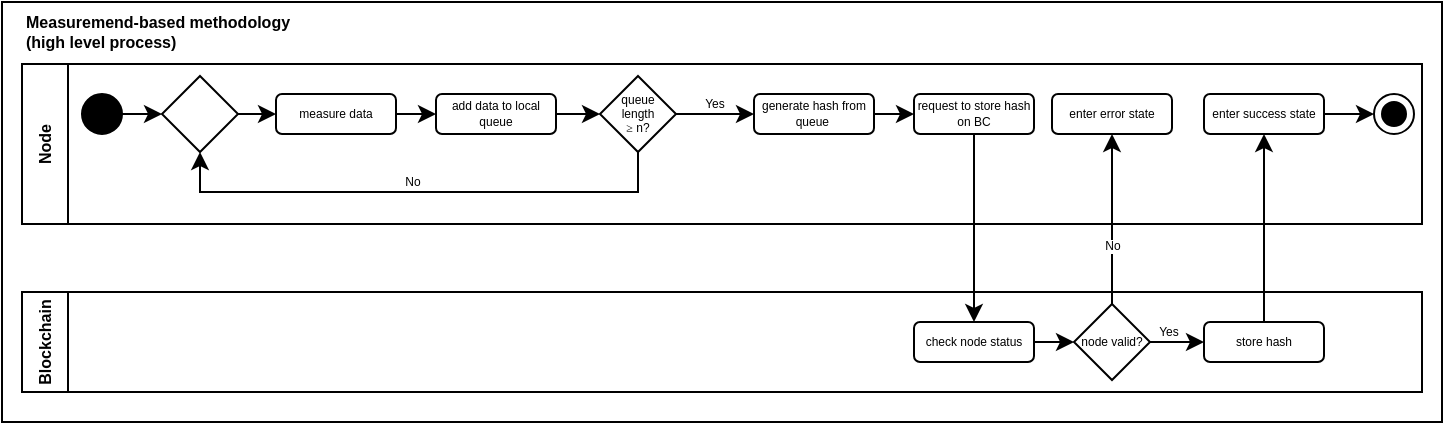 <mxfile version="20.3.0" type="device"><diagram id="8X983Ffqi7RukWH1i5od" name="Page-1"><mxGraphModel dx="1982" dy="755" grid="1" gridSize="10" guides="1" tooltips="1" connect="1" arrows="1" fold="1" page="1" pageScale="1" pageWidth="827" pageHeight="1169" math="0" shadow="0"><root><mxCell id="0"/><mxCell id="1" parent="0"/><mxCell id="0bK7ZS9EGyam1WcEKocu-1" value="" style="rounded=0;whiteSpace=wrap;html=1;" vertex="1" parent="1"><mxGeometry x="-790" y="50" width="720" height="210" as="geometry"/></mxCell><mxCell id="hsBxtO5wb3qLJHRqF10J-2" value="Node" style="swimlane;horizontal=0;fontSize=8;" parent="1" vertex="1"><mxGeometry x="-780" y="81" width="700" height="80" as="geometry"/></mxCell><mxCell id="hsBxtO5wb3qLJHRqF10J-3" style="edgeStyle=orthogonalEdgeStyle;rounded=0;orthogonalLoop=1;jettySize=auto;html=1;exitX=1;exitY=0.5;exitDx=0;exitDy=0;entryX=0;entryY=0.5;entryDx=0;entryDy=0;fontSize=6;fontColor=#000000;" parent="hsBxtO5wb3qLJHRqF10J-2" source="hsBxtO5wb3qLJHRqF10J-4" target="hsBxtO5wb3qLJHRqF10J-21" edge="1"><mxGeometry relative="1" as="geometry"/></mxCell><mxCell id="hsBxtO5wb3qLJHRqF10J-4" value="" style="ellipse;whiteSpace=wrap;html=1;aspect=fixed;fontSize=8;fillColor=#000000;" parent="hsBxtO5wb3qLJHRqF10J-2" vertex="1"><mxGeometry x="30" y="15" width="20" height="20" as="geometry"/></mxCell><mxCell id="hsBxtO5wb3qLJHRqF10J-5" style="edgeStyle=orthogonalEdgeStyle;rounded=0;orthogonalLoop=1;jettySize=auto;html=1;exitX=1;exitY=0.5;exitDx=0;exitDy=0;entryX=0;entryY=0.5;entryDx=0;entryDy=0;fontSize=6;" parent="hsBxtO5wb3qLJHRqF10J-2" source="hsBxtO5wb3qLJHRqF10J-6" target="hsBxtO5wb3qLJHRqF10J-8" edge="1"><mxGeometry relative="1" as="geometry"/></mxCell><mxCell id="hsBxtO5wb3qLJHRqF10J-6" value="measure data" style="rounded=1;whiteSpace=wrap;html=1;fontSize=6;" parent="hsBxtO5wb3qLJHRqF10J-2" vertex="1"><mxGeometry x="127" y="15" width="60" height="20" as="geometry"/></mxCell><mxCell id="hsBxtO5wb3qLJHRqF10J-7" style="edgeStyle=orthogonalEdgeStyle;rounded=0;orthogonalLoop=1;jettySize=auto;html=1;exitX=1;exitY=0.5;exitDx=0;exitDy=0;entryX=0;entryY=0.5;entryDx=0;entryDy=0;fontSize=5;" parent="hsBxtO5wb3qLJHRqF10J-2" source="hsBxtO5wb3qLJHRqF10J-8" target="hsBxtO5wb3qLJHRqF10J-16" edge="1"><mxGeometry relative="1" as="geometry"/></mxCell><mxCell id="hsBxtO5wb3qLJHRqF10J-8" value="add data to local queue" style="rounded=1;whiteSpace=wrap;html=1;fontSize=6;" parent="hsBxtO5wb3qLJHRqF10J-2" vertex="1"><mxGeometry x="207" y="15" width="60" height="20" as="geometry"/></mxCell><mxCell id="hsBxtO5wb3qLJHRqF10J-9" value="enter error state" style="rounded=1;whiteSpace=wrap;html=1;fontSize=6;" parent="hsBxtO5wb3qLJHRqF10J-2" vertex="1"><mxGeometry x="515" y="15" width="60" height="20" as="geometry"/></mxCell><mxCell id="hsBxtO5wb3qLJHRqF10J-10" style="edgeStyle=orthogonalEdgeStyle;rounded=0;orthogonalLoop=1;jettySize=auto;html=1;exitX=1;exitY=0.5;exitDx=0;exitDy=0;entryX=0;entryY=0.5;entryDx=0;entryDy=0;fontSize=6;fontColor=#000000;" parent="hsBxtO5wb3qLJHRqF10J-2" source="hsBxtO5wb3qLJHRqF10J-11" target="hsBxtO5wb3qLJHRqF10J-17" edge="1"><mxGeometry relative="1" as="geometry"/></mxCell><mxCell id="hsBxtO5wb3qLJHRqF10J-11" value="generate hash from queue&amp;nbsp;" style="rounded=1;whiteSpace=wrap;html=1;fontSize=6;" parent="hsBxtO5wb3qLJHRqF10J-2" vertex="1"><mxGeometry x="366" y="15" width="60" height="20" as="geometry"/></mxCell><mxCell id="hsBxtO5wb3qLJHRqF10J-12" value="enter success state" style="rounded=1;whiteSpace=wrap;html=1;fontSize=6;" parent="hsBxtO5wb3qLJHRqF10J-2" vertex="1"><mxGeometry x="591" y="15" width="60" height="20" as="geometry"/></mxCell><mxCell id="hsBxtO5wb3qLJHRqF10J-13" style="edgeStyle=orthogonalEdgeStyle;rounded=0;orthogonalLoop=1;jettySize=auto;html=1;exitX=0.5;exitY=1;exitDx=0;exitDy=0;entryX=0.5;entryY=1;entryDx=0;entryDy=0;fontSize=6;" parent="hsBxtO5wb3qLJHRqF10J-2" source="hsBxtO5wb3qLJHRqF10J-16" target="hsBxtO5wb3qLJHRqF10J-21" edge="1"><mxGeometry relative="1" as="geometry"/></mxCell><mxCell id="hsBxtO5wb3qLJHRqF10J-14" value="No" style="edgeLabel;html=1;align=center;verticalAlign=middle;resizable=0;points=[];fontSize=6;" parent="hsBxtO5wb3qLJHRqF10J-13" vertex="1" connectable="0"><mxGeometry x="0.032" y="1" relative="1" as="geometry"><mxPoint y="-6" as="offset"/></mxGeometry></mxCell><mxCell id="hsBxtO5wb3qLJHRqF10J-15" value="Yes" style="edgeStyle=orthogonalEdgeStyle;rounded=0;orthogonalLoop=1;jettySize=auto;html=1;exitX=1;exitY=0.5;exitDx=0;exitDy=0;fontSize=6;" parent="hsBxtO5wb3qLJHRqF10J-2" source="hsBxtO5wb3qLJHRqF10J-16" target="hsBxtO5wb3qLJHRqF10J-11" edge="1"><mxGeometry x="0.024" y="5" relative="1" as="geometry"><mxPoint as="offset"/></mxGeometry></mxCell><mxCell id="hsBxtO5wb3qLJHRqF10J-16" value="queue &lt;br&gt;length &lt;br&gt;&lt;span style=&quot;font-family: &amp;#34;georgia&amp;#34; , &amp;#34;times&amp;#34; , serif ; background-color: rgb(255 , 255 , 255)&quot;&gt;&lt;font style=&quot;font-size: 6px&quot;&gt;≥&lt;/font&gt;&lt;/span&gt;&amp;nbsp;n?" style="rhombus;whiteSpace=wrap;html=1;fontSize=6;aspect=fixed;fontStyle=0" parent="hsBxtO5wb3qLJHRqF10J-2" vertex="1"><mxGeometry x="289" y="6" width="38" height="38" as="geometry"/></mxCell><mxCell id="hsBxtO5wb3qLJHRqF10J-17" value="request to store hash on BC" style="rounded=1;whiteSpace=wrap;html=1;fontSize=6;" parent="hsBxtO5wb3qLJHRqF10J-2" vertex="1"><mxGeometry x="446" y="15" width="60" height="20" as="geometry"/></mxCell><mxCell id="hsBxtO5wb3qLJHRqF10J-18" style="edgeStyle=orthogonalEdgeStyle;rounded=0;orthogonalLoop=1;jettySize=auto;html=1;exitX=1;exitY=0.5;exitDx=0;exitDy=0;entryX=0;entryY=0.5;entryDx=0;entryDy=0;fontSize=6;" parent="hsBxtO5wb3qLJHRqF10J-2" edge="1"><mxGeometry relative="1" as="geometry"><mxPoint x="651" y="25" as="sourcePoint"/><mxPoint x="676" y="25" as="targetPoint"/></mxGeometry></mxCell><mxCell id="hsBxtO5wb3qLJHRqF10J-19" value="" style="ellipse;html=1;shape=endState;fillColor=#000000;strokeColor=#000000;fontSize=10;" parent="hsBxtO5wb3qLJHRqF10J-2" vertex="1"><mxGeometry x="676" y="15" width="20" height="20" as="geometry"/></mxCell><mxCell id="hsBxtO5wb3qLJHRqF10J-20" style="edgeStyle=orthogonalEdgeStyle;rounded=0;orthogonalLoop=1;jettySize=auto;html=1;exitX=1;exitY=0.5;exitDx=0;exitDy=0;entryX=0;entryY=0.5;entryDx=0;entryDy=0;fontSize=6;fontColor=#000000;" parent="hsBxtO5wb3qLJHRqF10J-2" source="hsBxtO5wb3qLJHRqF10J-21" target="hsBxtO5wb3qLJHRqF10J-6" edge="1"><mxGeometry relative="1" as="geometry"/></mxCell><mxCell id="hsBxtO5wb3qLJHRqF10J-21" value="" style="rhombus;whiteSpace=wrap;html=1;fontSize=6;aspect=fixed;fontStyle=0" parent="hsBxtO5wb3qLJHRqF10J-2" vertex="1"><mxGeometry x="70" y="6" width="38" height="38" as="geometry"/></mxCell><mxCell id="hsBxtO5wb3qLJHRqF10J-22" value="Blockchain" style="swimlane;horizontal=0;fontSize=8;" parent="1" vertex="1"><mxGeometry x="-780" y="195" width="700" height="50" as="geometry"/></mxCell><mxCell id="hsBxtO5wb3qLJHRqF10J-23" style="edgeStyle=orthogonalEdgeStyle;rounded=0;orthogonalLoop=1;jettySize=auto;html=1;exitX=1;exitY=0.5;exitDx=0;exitDy=0;entryX=0;entryY=0.5;entryDx=0;entryDy=0;fontSize=6;" parent="hsBxtO5wb3qLJHRqF10J-22" source="hsBxtO5wb3qLJHRqF10J-24" target="hsBxtO5wb3qLJHRqF10J-27" edge="1"><mxGeometry relative="1" as="geometry"><mxPoint x="462" y="25" as="sourcePoint"/></mxGeometry></mxCell><mxCell id="hsBxtO5wb3qLJHRqF10J-24" value="check node status" style="rounded=1;whiteSpace=wrap;html=1;fontSize=6;" parent="hsBxtO5wb3qLJHRqF10J-22" vertex="1"><mxGeometry x="446" y="15" width="60" height="20" as="geometry"/></mxCell><mxCell id="hsBxtO5wb3qLJHRqF10J-25" style="edgeStyle=orthogonalEdgeStyle;rounded=0;orthogonalLoop=1;jettySize=auto;html=1;exitX=1;exitY=0.5;exitDx=0;exitDy=0;entryX=0;entryY=0.5;entryDx=0;entryDy=0;fontSize=6;" parent="hsBxtO5wb3qLJHRqF10J-22" source="hsBxtO5wb3qLJHRqF10J-27" target="hsBxtO5wb3qLJHRqF10J-28" edge="1"><mxGeometry relative="1" as="geometry"><mxPoint x="591" y="25" as="targetPoint"/></mxGeometry></mxCell><mxCell id="hsBxtO5wb3qLJHRqF10J-26" value="Yes" style="edgeLabel;html=1;align=center;verticalAlign=middle;resizable=0;points=[];fontSize=6;" parent="hsBxtO5wb3qLJHRqF10J-25" vertex="1" connectable="0"><mxGeometry x="-0.394" relative="1" as="geometry"><mxPoint x="1" y="-5" as="offset"/></mxGeometry></mxCell><mxCell id="hsBxtO5wb3qLJHRqF10J-27" value="node valid?" style="rhombus;whiteSpace=wrap;html=1;fontSize=6;aspect=fixed;" parent="hsBxtO5wb3qLJHRqF10J-22" vertex="1"><mxGeometry x="526" y="6" width="38" height="38" as="geometry"/></mxCell><mxCell id="hsBxtO5wb3qLJHRqF10J-28" value="store hash" style="rounded=1;whiteSpace=wrap;html=1;fontSize=6;" parent="hsBxtO5wb3qLJHRqF10J-22" vertex="1"><mxGeometry x="591" y="15" width="60" height="20" as="geometry"/></mxCell><mxCell id="hsBxtO5wb3qLJHRqF10J-29" value="Measuremend-based methodology (high level process)" style="text;html=1;strokeColor=none;fillColor=none;align=left;verticalAlign=middle;whiteSpace=wrap;rounded=0;fontSize=8;fontStyle=1" parent="1" vertex="1"><mxGeometry x="-780" y="50" width="150" height="30" as="geometry"/></mxCell><mxCell id="hsBxtO5wb3qLJHRqF10J-33" style="edgeStyle=orthogonalEdgeStyle;rounded=0;orthogonalLoop=1;jettySize=auto;html=1;exitX=0.5;exitY=0;exitDx=0;exitDy=0;entryX=0.5;entryY=1;entryDx=0;entryDy=0;fontSize=6;" parent="1" source="hsBxtO5wb3qLJHRqF10J-27" target="hsBxtO5wb3qLJHRqF10J-9" edge="1"><mxGeometry relative="1" as="geometry"/></mxCell><mxCell id="hsBxtO5wb3qLJHRqF10J-35" value="No" style="edgeLabel;html=1;align=center;verticalAlign=middle;resizable=0;points=[];fontSize=6;fontColor=#000000;" parent="hsBxtO5wb3qLJHRqF10J-33" vertex="1" connectable="0"><mxGeometry x="-0.308" relative="1" as="geometry"><mxPoint as="offset"/></mxGeometry></mxCell><mxCell id="hsBxtO5wb3qLJHRqF10J-36" style="edgeStyle=orthogonalEdgeStyle;rounded=0;orthogonalLoop=1;jettySize=auto;html=1;exitX=0.5;exitY=0;exitDx=0;exitDy=0;entryX=0.5;entryY=1;entryDx=0;entryDy=0;fontSize=6;" parent="1" source="hsBxtO5wb3qLJHRqF10J-28" target="hsBxtO5wb3qLJHRqF10J-12" edge="1"><mxGeometry relative="1" as="geometry"/></mxCell><mxCell id="hsBxtO5wb3qLJHRqF10J-49" style="edgeStyle=orthogonalEdgeStyle;rounded=0;orthogonalLoop=1;jettySize=auto;html=1;exitX=0.5;exitY=1;exitDx=0;exitDy=0;entryX=0.5;entryY=0;entryDx=0;entryDy=0;fontSize=6;fontColor=#000000;" parent="1" source="hsBxtO5wb3qLJHRqF10J-17" target="hsBxtO5wb3qLJHRqF10J-24" edge="1"><mxGeometry relative="1" as="geometry"/></mxCell></root></mxGraphModel></diagram></mxfile>